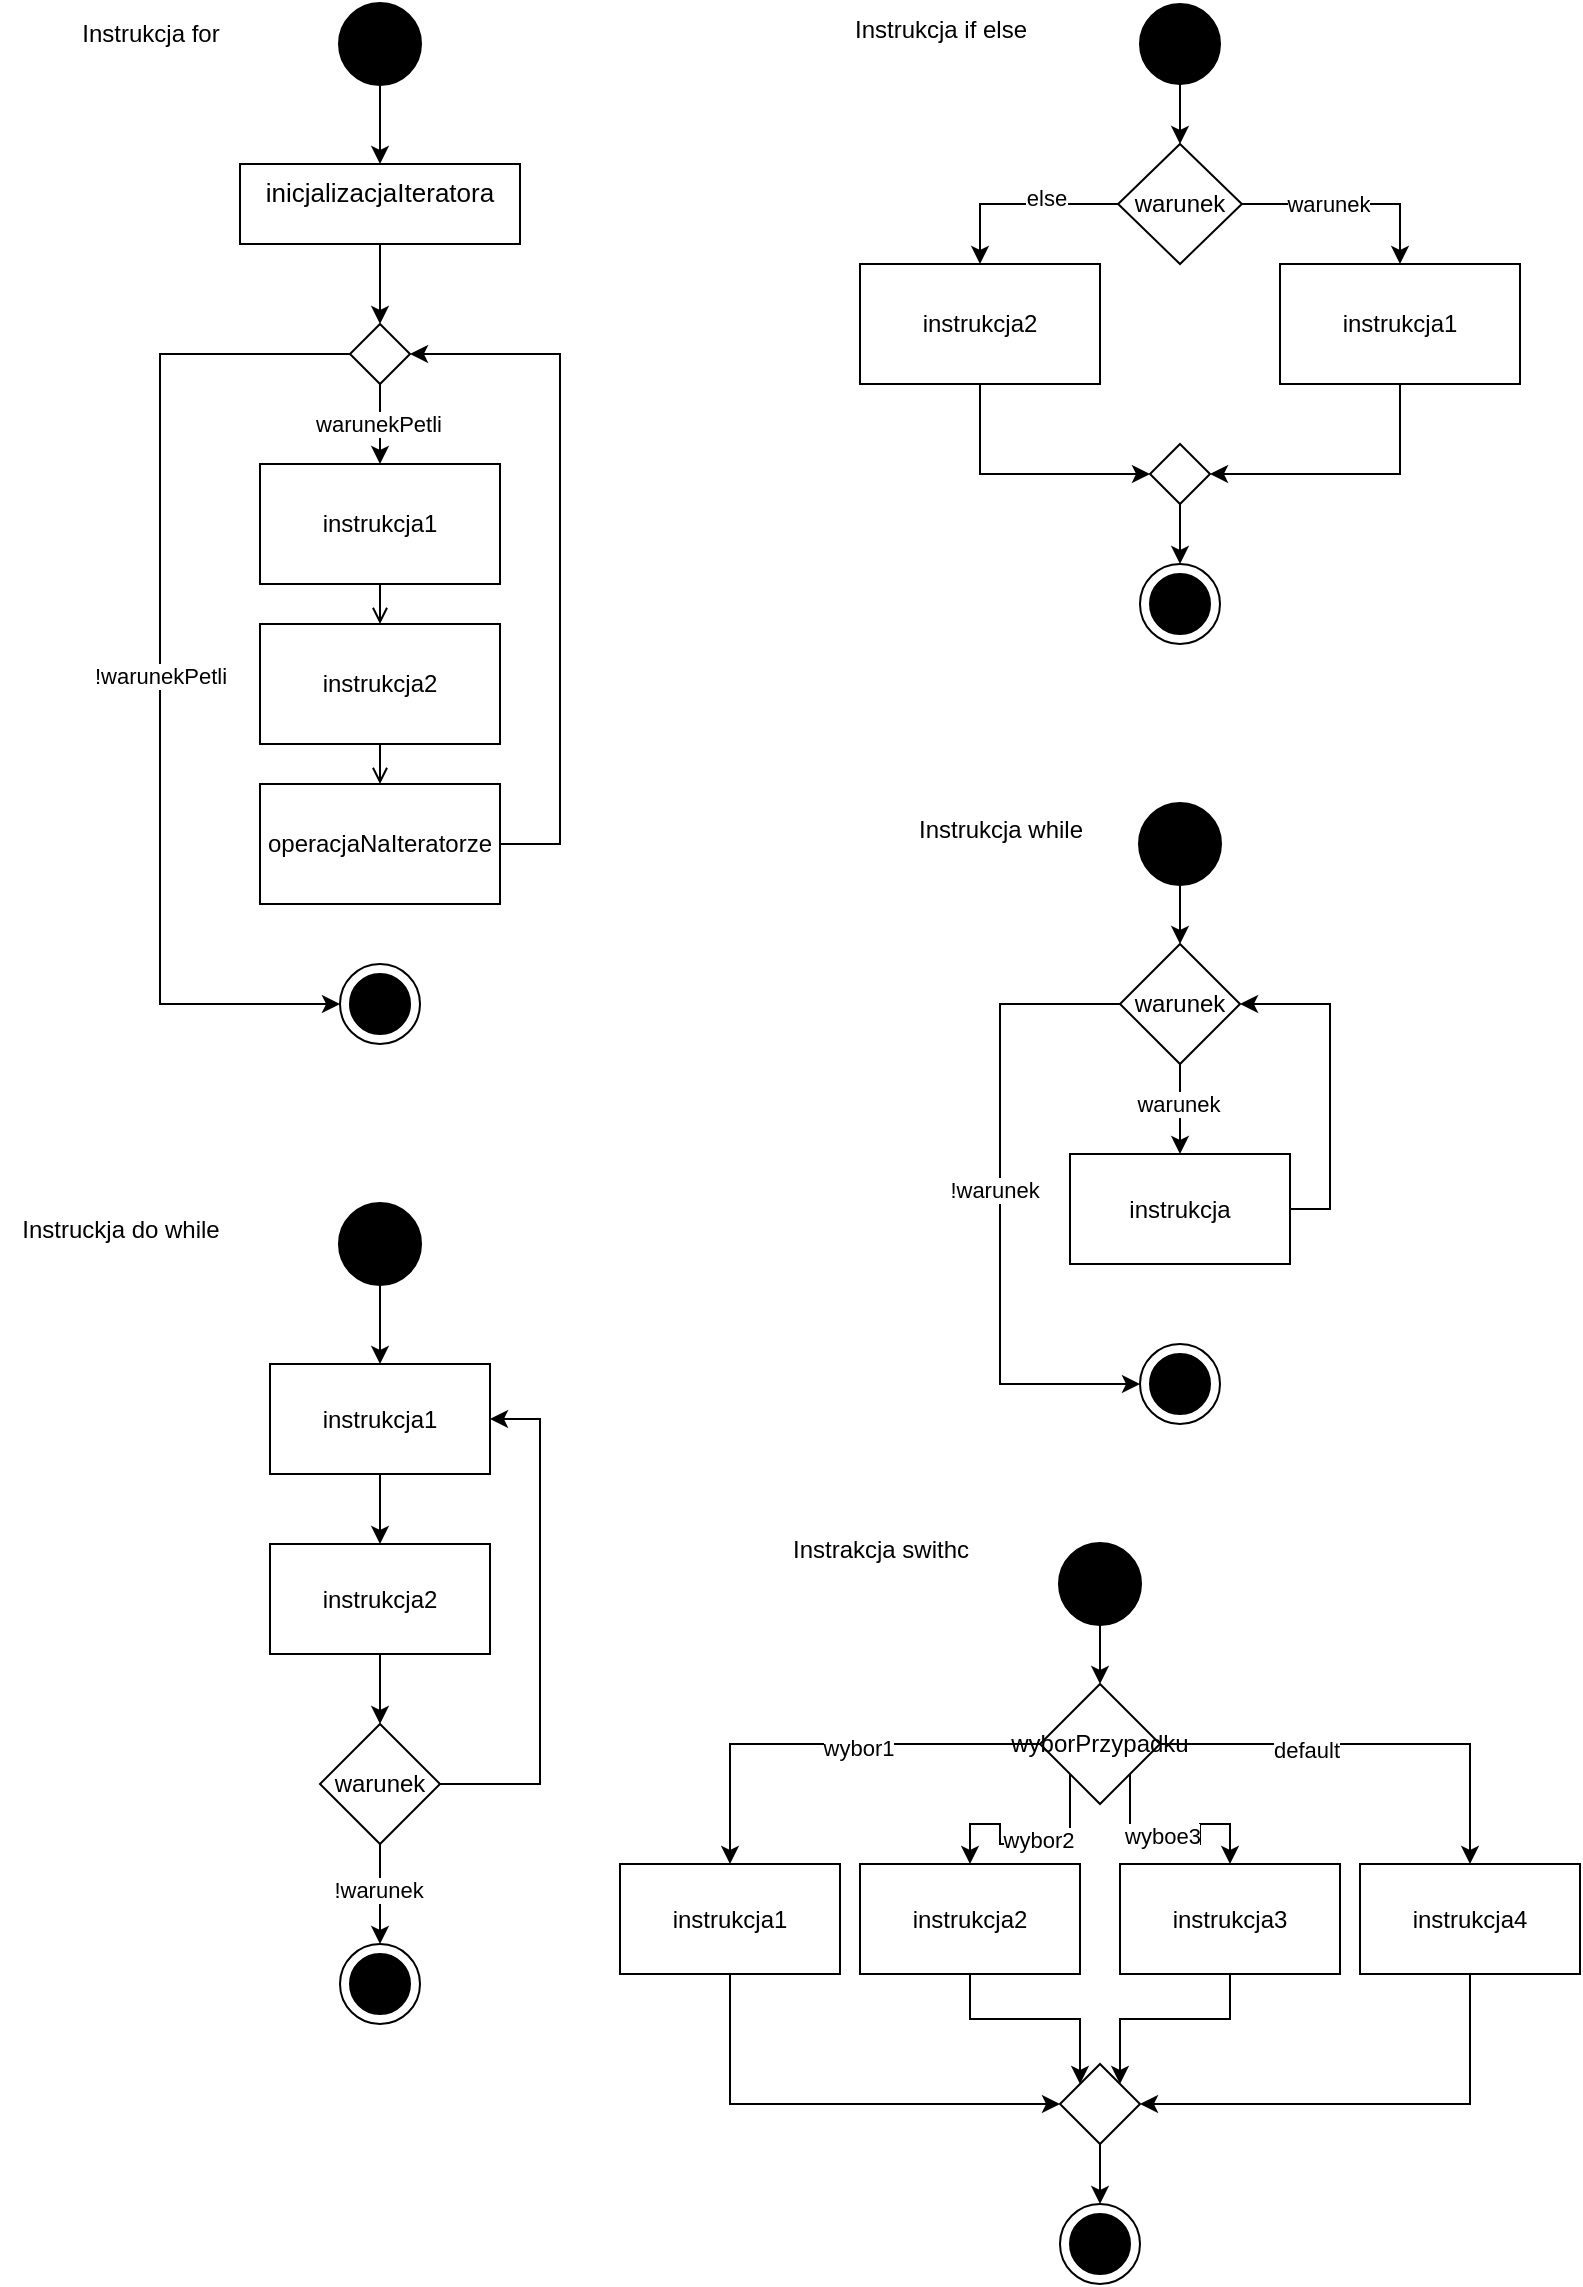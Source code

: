 <mxfile version="26.1.1">
  <diagram name="Strona-1" id="pBPVezJ7uTy5lbkC2F9m">
    <mxGraphModel dx="1290" dy="565" grid="1" gridSize="10" guides="1" tooltips="1" connect="1" arrows="1" fold="1" page="1" pageScale="1" pageWidth="827" pageHeight="1169" math="0" shadow="0">
      <root>
        <mxCell id="0" />
        <mxCell id="1" parent="0" />
        <mxCell id="QbfkkG9WcvJNPJp5oXae-15" style="edgeStyle=orthogonalEdgeStyle;rounded=0;orthogonalLoop=1;jettySize=auto;html=1;exitX=0.5;exitY=1;exitDx=0;exitDy=0;entryX=0.5;entryY=0;entryDx=0;entryDy=0;" parent="1" source="QbfkkG9WcvJNPJp5oXae-1" target="QbfkkG9WcvJNPJp5oXae-2" edge="1">
          <mxGeometry relative="1" as="geometry" />
        </mxCell>
        <mxCell id="QbfkkG9WcvJNPJp5oXae-1" value="" style="shape=ellipse;html=1;fillColor=strokeColor;strokeWidth=2;verticalLabelPosition=bottom;verticalAlignment=top;strokeColor=#000000;fontSize=18;fontColor=#ffffff;" parent="1" vertex="1">
          <mxGeometry x="200" y="10" width="40" height="40" as="geometry" />
        </mxCell>
        <mxCell id="QbfkkG9WcvJNPJp5oXae-18" style="edgeStyle=orthogonalEdgeStyle;rounded=0;orthogonalLoop=1;jettySize=auto;html=1;exitX=0.5;exitY=1;exitDx=0;exitDy=0;entryX=0.5;entryY=0;entryDx=0;entryDy=0;" parent="1" source="QbfkkG9WcvJNPJp5oXae-2" target="QbfkkG9WcvJNPJp5oXae-3" edge="1">
          <mxGeometry relative="1" as="geometry" />
        </mxCell>
        <mxCell id="QbfkkG9WcvJNPJp5oXae-2" value="&lt;div style=&quot;text-align: start; background-color: transparent; font-family: sans-serif;&quot;&gt;&lt;font style=&quot;font-size: 13px;&quot;&gt;inicjalizacjaIteratora&lt;/font&gt;&lt;/div&gt;" style="html=1;align=center;verticalAlign=top;rounded=0;absoluteArcSize=1;arcSize=10;dashed=0;whiteSpace=wrap;" parent="1" vertex="1">
          <mxGeometry x="150" y="90" width="140" height="40" as="geometry" />
        </mxCell>
        <mxCell id="QbfkkG9WcvJNPJp5oXae-21" style="edgeStyle=orthogonalEdgeStyle;rounded=0;orthogonalLoop=1;jettySize=auto;html=1;exitX=0.5;exitY=1;exitDx=0;exitDy=0;entryX=0.5;entryY=0;entryDx=0;entryDy=0;" parent="1" source="QbfkkG9WcvJNPJp5oXae-3" target="QbfkkG9WcvJNPJp5oXae-6" edge="1">
          <mxGeometry relative="1" as="geometry" />
        </mxCell>
        <mxCell id="QbfkkG9WcvJNPJp5oXae-22" value="warunekPetli" style="edgeLabel;html=1;align=center;verticalAlign=middle;resizable=0;points=[];" parent="QbfkkG9WcvJNPJp5oXae-21" vertex="1" connectable="0">
          <mxGeometry x="-0.032" y="-1" relative="1" as="geometry">
            <mxPoint as="offset" />
          </mxGeometry>
        </mxCell>
        <mxCell id="QbfkkG9WcvJNPJp5oXae-3" value="" style="rhombus;" parent="1" vertex="1">
          <mxGeometry x="205" y="170" width="30" height="30" as="geometry" />
        </mxCell>
        <mxCell id="QbfkkG9WcvJNPJp5oXae-6" value="instrukcja1" style="rounded=0;whiteSpace=wrap;html=1;" parent="1" vertex="1">
          <mxGeometry x="160" y="240" width="120" height="60" as="geometry" />
        </mxCell>
        <mxCell id="QbfkkG9WcvJNPJp5oXae-7" value="instrukcja2" style="rounded=0;whiteSpace=wrap;html=1;" parent="1" vertex="1">
          <mxGeometry x="160" y="320" width="120" height="60" as="geometry" />
        </mxCell>
        <mxCell id="QbfkkG9WcvJNPJp5oXae-9" value="" style="html=1;verticalAlign=top;labelBackgroundColor=none;endArrow=open;endFill=0;rounded=0;exitX=0.5;exitY=1;exitDx=0;exitDy=0;entryX=0.5;entryY=0;entryDx=0;entryDy=0;" parent="1" source="QbfkkG9WcvJNPJp5oXae-6" target="QbfkkG9WcvJNPJp5oXae-7" edge="1">
          <mxGeometry width="160" relative="1" as="geometry">
            <mxPoint x="330" y="220" as="sourcePoint" />
            <mxPoint x="490" y="220" as="targetPoint" />
          </mxGeometry>
        </mxCell>
        <mxCell id="QbfkkG9WcvJNPJp5oXae-14" style="edgeStyle=orthogonalEdgeStyle;rounded=0;orthogonalLoop=1;jettySize=auto;html=1;exitX=1;exitY=0.5;exitDx=0;exitDy=0;entryX=1;entryY=0.5;entryDx=0;entryDy=0;" parent="1" source="QbfkkG9WcvJNPJp5oXae-10" target="QbfkkG9WcvJNPJp5oXae-3" edge="1">
          <mxGeometry relative="1" as="geometry">
            <Array as="points">
              <mxPoint x="310" y="430" />
              <mxPoint x="310" y="185" />
            </Array>
          </mxGeometry>
        </mxCell>
        <mxCell id="QbfkkG9WcvJNPJp5oXae-10" value="operacjaNaIteratorze" style="rounded=0;whiteSpace=wrap;html=1;" parent="1" vertex="1">
          <mxGeometry x="160" y="400" width="120" height="60" as="geometry" />
        </mxCell>
        <mxCell id="QbfkkG9WcvJNPJp5oXae-11" value="" style="html=1;verticalAlign=top;labelBackgroundColor=none;endArrow=open;endFill=0;rounded=0;exitX=0.5;exitY=1;exitDx=0;exitDy=0;entryX=0.5;entryY=0;entryDx=0;entryDy=0;" parent="1" source="QbfkkG9WcvJNPJp5oXae-7" target="QbfkkG9WcvJNPJp5oXae-10" edge="1">
          <mxGeometry width="160" relative="1" as="geometry">
            <mxPoint x="330" y="320" as="sourcePoint" />
            <mxPoint x="490" y="320" as="targetPoint" />
          </mxGeometry>
        </mxCell>
        <mxCell id="QbfkkG9WcvJNPJp5oXae-23" value="" style="shape=mxgraph.sysml.actFinal;html=1;verticalLabelPosition=bottom;labelBackgroundColor=#ffffff;verticalAlign=top;" parent="1" vertex="1">
          <mxGeometry x="200" y="490" width="40" height="40" as="geometry" />
        </mxCell>
        <mxCell id="QbfkkG9WcvJNPJp5oXae-26" style="edgeStyle=orthogonalEdgeStyle;rounded=0;orthogonalLoop=1;jettySize=auto;html=1;exitX=0;exitY=0.5;exitDx=0;exitDy=0;entryX=0;entryY=0.5;entryDx=0;entryDy=0;entryPerimeter=0;" parent="1" source="QbfkkG9WcvJNPJp5oXae-3" target="QbfkkG9WcvJNPJp5oXae-23" edge="1">
          <mxGeometry relative="1" as="geometry">
            <Array as="points">
              <mxPoint x="110" y="185" />
              <mxPoint x="110" y="510" />
            </Array>
          </mxGeometry>
        </mxCell>
        <mxCell id="QbfkkG9WcvJNPJp5oXae-27" value="!warunekPetli" style="edgeLabel;html=1;align=center;verticalAlign=middle;resizable=0;points=[];" parent="QbfkkG9WcvJNPJp5oXae-26" vertex="1" connectable="0">
          <mxGeometry x="0.001" relative="1" as="geometry">
            <mxPoint as="offset" />
          </mxGeometry>
        </mxCell>
        <mxCell id="QbfkkG9WcvJNPJp5oXae-28" value="Instrukcja for" style="text;html=1;align=center;verticalAlign=middle;resizable=0;points=[];autosize=1;strokeColor=none;fillColor=none;" parent="1" vertex="1">
          <mxGeometry x="60" y="10" width="90" height="30" as="geometry" />
        </mxCell>
        <mxCell id="QbfkkG9WcvJNPJp5oXae-31" style="edgeStyle=orthogonalEdgeStyle;rounded=0;orthogonalLoop=1;jettySize=auto;html=1;exitX=0.5;exitY=1;exitDx=0;exitDy=0;entryX=0.5;entryY=0;entryDx=0;entryDy=0;" parent="1" source="QbfkkG9WcvJNPJp5oXae-29" target="QbfkkG9WcvJNPJp5oXae-30" edge="1">
          <mxGeometry relative="1" as="geometry" />
        </mxCell>
        <mxCell id="QbfkkG9WcvJNPJp5oXae-29" value="" style="shape=ellipse;html=1;fillColor=strokeColor;fontSize=18;fontColor=#ffffff;" parent="1" vertex="1">
          <mxGeometry x="600" y="10" width="40" height="40" as="geometry" />
        </mxCell>
        <mxCell id="QbfkkG9WcvJNPJp5oXae-33" style="edgeStyle=orthogonalEdgeStyle;rounded=0;orthogonalLoop=1;jettySize=auto;html=1;exitX=1;exitY=0.5;exitDx=0;exitDy=0;entryX=0.5;entryY=0;entryDx=0;entryDy=0;" parent="1" source="QbfkkG9WcvJNPJp5oXae-30" target="QbfkkG9WcvJNPJp5oXae-32" edge="1">
          <mxGeometry relative="1" as="geometry" />
        </mxCell>
        <mxCell id="QbfkkG9WcvJNPJp5oXae-34" value="warunek" style="edgeLabel;html=1;align=center;verticalAlign=middle;resizable=0;points=[];" parent="QbfkkG9WcvJNPJp5oXae-33" vertex="1" connectable="0">
          <mxGeometry x="-0.215" relative="1" as="geometry">
            <mxPoint as="offset" />
          </mxGeometry>
        </mxCell>
        <mxCell id="QbfkkG9WcvJNPJp5oXae-36" style="edgeStyle=orthogonalEdgeStyle;rounded=0;orthogonalLoop=1;jettySize=auto;html=1;exitX=0;exitY=0.5;exitDx=0;exitDy=0;entryX=0.5;entryY=0;entryDx=0;entryDy=0;" parent="1" source="QbfkkG9WcvJNPJp5oXae-30" target="QbfkkG9WcvJNPJp5oXae-35" edge="1">
          <mxGeometry relative="1" as="geometry" />
        </mxCell>
        <mxCell id="QbfkkG9WcvJNPJp5oXae-37" value="else" style="edgeLabel;html=1;align=center;verticalAlign=middle;resizable=0;points=[];" parent="QbfkkG9WcvJNPJp5oXae-36" vertex="1" connectable="0">
          <mxGeometry x="-0.276" y="-3" relative="1" as="geometry">
            <mxPoint as="offset" />
          </mxGeometry>
        </mxCell>
        <mxCell id="QbfkkG9WcvJNPJp5oXae-30" value="warunek" style="rhombus;whiteSpace=wrap;html=1;" parent="1" vertex="1">
          <mxGeometry x="589.06" y="80" width="61.87" height="60" as="geometry" />
        </mxCell>
        <mxCell id="QbfkkG9WcvJNPJp5oXae-46" style="edgeStyle=orthogonalEdgeStyle;rounded=0;orthogonalLoop=1;jettySize=auto;html=1;exitX=0.5;exitY=1;exitDx=0;exitDy=0;entryX=1;entryY=0.5;entryDx=0;entryDy=0;" parent="1" source="QbfkkG9WcvJNPJp5oXae-32" target="QbfkkG9WcvJNPJp5oXae-45" edge="1">
          <mxGeometry relative="1" as="geometry" />
        </mxCell>
        <mxCell id="QbfkkG9WcvJNPJp5oXae-32" value="instrukcja1" style="rounded=0;whiteSpace=wrap;html=1;" parent="1" vertex="1">
          <mxGeometry x="670" y="140" width="120" height="60" as="geometry" />
        </mxCell>
        <mxCell id="QbfkkG9WcvJNPJp5oXae-47" style="edgeStyle=orthogonalEdgeStyle;rounded=0;orthogonalLoop=1;jettySize=auto;html=1;exitX=0.5;exitY=1;exitDx=0;exitDy=0;entryX=0;entryY=0.5;entryDx=0;entryDy=0;" parent="1" source="QbfkkG9WcvJNPJp5oXae-35" target="QbfkkG9WcvJNPJp5oXae-45" edge="1">
          <mxGeometry relative="1" as="geometry" />
        </mxCell>
        <mxCell id="QbfkkG9WcvJNPJp5oXae-35" value="instrukcja2" style="rounded=0;whiteSpace=wrap;html=1;" parent="1" vertex="1">
          <mxGeometry x="460" y="140" width="120" height="60" as="geometry" />
        </mxCell>
        <mxCell id="QbfkkG9WcvJNPJp5oXae-45" value="" style="rhombus;" parent="1" vertex="1">
          <mxGeometry x="605" y="230" width="30" height="30" as="geometry" />
        </mxCell>
        <mxCell id="QbfkkG9WcvJNPJp5oXae-48" value="" style="shape=mxgraph.sysml.actFinal;html=1;verticalLabelPosition=bottom;labelBackgroundColor=#ffffff;verticalAlign=top;" parent="1" vertex="1">
          <mxGeometry x="600" y="290" width="40" height="40" as="geometry" />
        </mxCell>
        <mxCell id="QbfkkG9WcvJNPJp5oXae-49" style="edgeStyle=orthogonalEdgeStyle;rounded=0;orthogonalLoop=1;jettySize=auto;html=1;exitX=0.5;exitY=1;exitDx=0;exitDy=0;entryX=0.5;entryY=0;entryDx=0;entryDy=0;entryPerimeter=0;" parent="1" source="QbfkkG9WcvJNPJp5oXae-45" target="QbfkkG9WcvJNPJp5oXae-48" edge="1">
          <mxGeometry relative="1" as="geometry" />
        </mxCell>
        <mxCell id="QbfkkG9WcvJNPJp5oXae-50" value="Instrukcja if else" style="text;html=1;align=center;verticalAlign=middle;resizable=0;points=[];autosize=1;strokeColor=none;fillColor=none;" parent="1" vertex="1">
          <mxGeometry x="445" y="8" width="110" height="30" as="geometry" />
        </mxCell>
        <mxCell id="QbfkkG9WcvJNPJp5oXae-51" value="" style="shape=mxgraph.sysml.actFinal;html=1;verticalLabelPosition=bottom;labelBackgroundColor=#ffffff;verticalAlign=top;" parent="1" vertex="1">
          <mxGeometry x="600" y="680" width="40" height="40" as="geometry" />
        </mxCell>
        <mxCell id="QbfkkG9WcvJNPJp5oXae-54" style="edgeStyle=orthogonalEdgeStyle;rounded=0;orthogonalLoop=1;jettySize=auto;html=1;exitX=0.5;exitY=1;exitDx=0;exitDy=0;entryX=0.5;entryY=0;entryDx=0;entryDy=0;" parent="1" source="QbfkkG9WcvJNPJp5oXae-52" target="QbfkkG9WcvJNPJp5oXae-53" edge="1">
          <mxGeometry relative="1" as="geometry" />
        </mxCell>
        <mxCell id="QbfkkG9WcvJNPJp5oXae-52" value="" style="shape=ellipse;html=1;fillColor=strokeColor;strokeWidth=2;verticalLabelPosition=bottom;verticalAlignment=top;perimeter=ellipsePerimeter;" parent="1" vertex="1">
          <mxGeometry x="600" y="410" width="40" height="40" as="geometry" />
        </mxCell>
        <mxCell id="QbfkkG9WcvJNPJp5oXae-56" style="edgeStyle=orthogonalEdgeStyle;rounded=0;orthogonalLoop=1;jettySize=auto;html=1;exitX=0.5;exitY=1;exitDx=0;exitDy=0;entryX=0.5;entryY=0;entryDx=0;entryDy=0;" parent="1" source="QbfkkG9WcvJNPJp5oXae-53" target="QbfkkG9WcvJNPJp5oXae-55" edge="1">
          <mxGeometry relative="1" as="geometry" />
        </mxCell>
        <mxCell id="QbfkkG9WcvJNPJp5oXae-57" value="warunek" style="edgeLabel;html=1;align=center;verticalAlign=middle;resizable=0;points=[];" parent="QbfkkG9WcvJNPJp5oXae-56" vertex="1" connectable="0">
          <mxGeometry x="-0.12" y="-1" relative="1" as="geometry">
            <mxPoint as="offset" />
          </mxGeometry>
        </mxCell>
        <mxCell id="QbfkkG9WcvJNPJp5oXae-53" value="warunek" style="rhombus;whiteSpace=wrap;html=1;" parent="1" vertex="1">
          <mxGeometry x="590.0" y="480" width="60" height="60" as="geometry" />
        </mxCell>
        <mxCell id="QbfkkG9WcvJNPJp5oXae-58" style="edgeStyle=orthogonalEdgeStyle;rounded=0;orthogonalLoop=1;jettySize=auto;html=1;exitX=1;exitY=0.5;exitDx=0;exitDy=0;entryX=1;entryY=0.5;entryDx=0;entryDy=0;" parent="1" source="QbfkkG9WcvJNPJp5oXae-55" target="QbfkkG9WcvJNPJp5oXae-53" edge="1">
          <mxGeometry relative="1" as="geometry" />
        </mxCell>
        <mxCell id="QbfkkG9WcvJNPJp5oXae-55" value="instrukcja" style="rounded=0;whiteSpace=wrap;html=1;" parent="1" vertex="1">
          <mxGeometry x="565" y="585" width="110" height="55" as="geometry" />
        </mxCell>
        <mxCell id="QbfkkG9WcvJNPJp5oXae-59" style="edgeStyle=orthogonalEdgeStyle;rounded=0;orthogonalLoop=1;jettySize=auto;html=1;exitX=0;exitY=0.5;exitDx=0;exitDy=0;entryX=0;entryY=0.5;entryDx=0;entryDy=0;entryPerimeter=0;" parent="1" source="QbfkkG9WcvJNPJp5oXae-53" target="QbfkkG9WcvJNPJp5oXae-51" edge="1">
          <mxGeometry relative="1" as="geometry">
            <Array as="points">
              <mxPoint x="530" y="510" />
              <mxPoint x="530" y="700" />
            </Array>
          </mxGeometry>
        </mxCell>
        <mxCell id="QbfkkG9WcvJNPJp5oXae-60" value="!warunek" style="edgeLabel;html=1;align=center;verticalAlign=middle;resizable=0;points=[];" parent="QbfkkG9WcvJNPJp5oXae-59" vertex="1" connectable="0">
          <mxGeometry x="-0.045" y="-3" relative="1" as="geometry">
            <mxPoint as="offset" />
          </mxGeometry>
        </mxCell>
        <mxCell id="QbfkkG9WcvJNPJp5oXae-62" value="Instrukcja while" style="text;html=1;align=center;verticalAlign=middle;resizable=0;points=[];autosize=1;strokeColor=none;fillColor=none;" parent="1" vertex="1">
          <mxGeometry x="475" y="408" width="110" height="30" as="geometry" />
        </mxCell>
        <mxCell id="QbfkkG9WcvJNPJp5oXae-66" style="edgeStyle=orthogonalEdgeStyle;rounded=0;orthogonalLoop=1;jettySize=auto;html=1;exitX=0.5;exitY=1;exitDx=0;exitDy=0;entryX=0.5;entryY=0;entryDx=0;entryDy=0;" parent="1" source="QbfkkG9WcvJNPJp5oXae-63" target="QbfkkG9WcvJNPJp5oXae-65" edge="1">
          <mxGeometry relative="1" as="geometry" />
        </mxCell>
        <mxCell id="QbfkkG9WcvJNPJp5oXae-63" value="" style="shape=ellipse;html=1;fillColor=strokeColor;strokeWidth=2;verticalLabelPosition=bottom;verticalAlignment=top;perimeter=ellipsePerimeter;" parent="1" vertex="1">
          <mxGeometry x="200" y="610" width="40" height="40" as="geometry" />
        </mxCell>
        <mxCell id="QbfkkG9WcvJNPJp5oXae-64" value="" style="shape=mxgraph.sysml.actFinal;html=1;verticalLabelPosition=bottom;labelBackgroundColor=#ffffff;verticalAlign=top;" parent="1" vertex="1">
          <mxGeometry x="200" y="980" width="40" height="40" as="geometry" />
        </mxCell>
        <mxCell id="QbfkkG9WcvJNPJp5oXae-68" style="edgeStyle=orthogonalEdgeStyle;rounded=0;orthogonalLoop=1;jettySize=auto;html=1;exitX=0.5;exitY=1;exitDx=0;exitDy=0;entryX=0.5;entryY=0;entryDx=0;entryDy=0;" parent="1" source="QbfkkG9WcvJNPJp5oXae-65" target="QbfkkG9WcvJNPJp5oXae-67" edge="1">
          <mxGeometry relative="1" as="geometry" />
        </mxCell>
        <mxCell id="QbfkkG9WcvJNPJp5oXae-65" value="instrukcja1" style="rounded=0;whiteSpace=wrap;html=1;" parent="1" vertex="1">
          <mxGeometry x="165" y="690" width="110" height="55" as="geometry" />
        </mxCell>
        <mxCell id="QbfkkG9WcvJNPJp5oXae-70" style="edgeStyle=orthogonalEdgeStyle;rounded=0;orthogonalLoop=1;jettySize=auto;html=1;exitX=0.5;exitY=1;exitDx=0;exitDy=0;entryX=0.5;entryY=0;entryDx=0;entryDy=0;" parent="1" source="QbfkkG9WcvJNPJp5oXae-67" target="QbfkkG9WcvJNPJp5oXae-69" edge="1">
          <mxGeometry relative="1" as="geometry" />
        </mxCell>
        <mxCell id="QbfkkG9WcvJNPJp5oXae-67" value="instrukcja2" style="rounded=0;whiteSpace=wrap;html=1;" parent="1" vertex="1">
          <mxGeometry x="165" y="780" width="110" height="55" as="geometry" />
        </mxCell>
        <mxCell id="QbfkkG9WcvJNPJp5oXae-71" style="edgeStyle=orthogonalEdgeStyle;rounded=0;orthogonalLoop=1;jettySize=auto;html=1;exitX=1;exitY=0.5;exitDx=0;exitDy=0;entryX=1;entryY=0.5;entryDx=0;entryDy=0;" parent="1" source="QbfkkG9WcvJNPJp5oXae-69" target="QbfkkG9WcvJNPJp5oXae-65" edge="1">
          <mxGeometry relative="1" as="geometry">
            <Array as="points">
              <mxPoint x="300" y="900" />
              <mxPoint x="300" y="718" />
            </Array>
          </mxGeometry>
        </mxCell>
        <mxCell id="QbfkkG9WcvJNPJp5oXae-69" value="warunek" style="rhombus;whiteSpace=wrap;html=1;" parent="1" vertex="1">
          <mxGeometry x="190" y="870" width="60" height="60" as="geometry" />
        </mxCell>
        <mxCell id="QbfkkG9WcvJNPJp5oXae-72" style="edgeStyle=orthogonalEdgeStyle;rounded=0;orthogonalLoop=1;jettySize=auto;html=1;exitX=0.5;exitY=1;exitDx=0;exitDy=0;entryX=0.5;entryY=0;entryDx=0;entryDy=0;entryPerimeter=0;" parent="1" source="QbfkkG9WcvJNPJp5oXae-69" target="QbfkkG9WcvJNPJp5oXae-64" edge="1">
          <mxGeometry relative="1" as="geometry" />
        </mxCell>
        <mxCell id="QbfkkG9WcvJNPJp5oXae-73" value="!warunek" style="edgeLabel;html=1;align=center;verticalAlign=middle;resizable=0;points=[];" parent="QbfkkG9WcvJNPJp5oXae-72" vertex="1" connectable="0">
          <mxGeometry x="-0.088" y="-1" relative="1" as="geometry">
            <mxPoint as="offset" />
          </mxGeometry>
        </mxCell>
        <mxCell id="QbfkkG9WcvJNPJp5oXae-78" style="edgeStyle=orthogonalEdgeStyle;rounded=0;orthogonalLoop=1;jettySize=auto;html=1;exitX=0.5;exitY=1;exitDx=0;exitDy=0;entryX=0.5;entryY=0;entryDx=0;entryDy=0;" parent="1" source="QbfkkG9WcvJNPJp5oXae-74" target="QbfkkG9WcvJNPJp5oXae-77" edge="1">
          <mxGeometry relative="1" as="geometry" />
        </mxCell>
        <mxCell id="QbfkkG9WcvJNPJp5oXae-74" value="" style="shape=ellipse;html=1;fillColor=strokeColor;strokeWidth=2;verticalLabelPosition=bottom;verticalAlignment=top;perimeter=ellipsePerimeter;" parent="1" vertex="1">
          <mxGeometry x="560" y="780" width="40" height="40" as="geometry" />
        </mxCell>
        <mxCell id="QbfkkG9WcvJNPJp5oXae-75" value="Instruckja do while" style="text;html=1;align=center;verticalAlign=middle;resizable=0;points=[];autosize=1;strokeColor=none;fillColor=none;" parent="1" vertex="1">
          <mxGeometry x="30" y="608" width="120" height="30" as="geometry" />
        </mxCell>
        <mxCell id="QbfkkG9WcvJNPJp5oXae-83" style="edgeStyle=orthogonalEdgeStyle;rounded=0;orthogonalLoop=1;jettySize=auto;html=1;exitX=0;exitY=0.5;exitDx=0;exitDy=0;entryX=0.5;entryY=0;entryDx=0;entryDy=0;" parent="1" source="QbfkkG9WcvJNPJp5oXae-77" target="QbfkkG9WcvJNPJp5oXae-79" edge="1">
          <mxGeometry relative="1" as="geometry" />
        </mxCell>
        <mxCell id="QbfkkG9WcvJNPJp5oXae-87" value="wybor1" style="edgeLabel;html=1;align=center;verticalAlign=middle;resizable=0;points=[];" parent="QbfkkG9WcvJNPJp5oXae-83" vertex="1" connectable="0">
          <mxGeometry x="-0.152" y="2" relative="1" as="geometry">
            <mxPoint as="offset" />
          </mxGeometry>
        </mxCell>
        <mxCell id="QbfkkG9WcvJNPJp5oXae-84" style="edgeStyle=orthogonalEdgeStyle;rounded=0;orthogonalLoop=1;jettySize=auto;html=1;exitX=0;exitY=1;exitDx=0;exitDy=0;entryX=0.5;entryY=0;entryDx=0;entryDy=0;" parent="1" source="QbfkkG9WcvJNPJp5oXae-77" target="QbfkkG9WcvJNPJp5oXae-80" edge="1">
          <mxGeometry relative="1" as="geometry" />
        </mxCell>
        <mxCell id="QbfkkG9WcvJNPJp5oXae-89" value="wybor2" style="edgeLabel;html=1;align=center;verticalAlign=middle;resizable=0;points=[];" parent="QbfkkG9WcvJNPJp5oXae-84" vertex="1" connectable="0">
          <mxGeometry x="-0.11" y="-2" relative="1" as="geometry">
            <mxPoint as="offset" />
          </mxGeometry>
        </mxCell>
        <mxCell id="QbfkkG9WcvJNPJp5oXae-85" style="edgeStyle=orthogonalEdgeStyle;rounded=0;orthogonalLoop=1;jettySize=auto;html=1;exitX=1;exitY=1;exitDx=0;exitDy=0;entryX=0.5;entryY=0;entryDx=0;entryDy=0;" parent="1" source="QbfkkG9WcvJNPJp5oXae-77" target="QbfkkG9WcvJNPJp5oXae-81" edge="1">
          <mxGeometry relative="1" as="geometry" />
        </mxCell>
        <mxCell id="QbfkkG9WcvJNPJp5oXae-90" value="wyboe3" style="edgeLabel;html=1;align=center;verticalAlign=middle;resizable=0;points=[];" parent="QbfkkG9WcvJNPJp5oXae-85" vertex="1" connectable="0">
          <mxGeometry x="-0.117" y="4" relative="1" as="geometry">
            <mxPoint as="offset" />
          </mxGeometry>
        </mxCell>
        <mxCell id="QbfkkG9WcvJNPJp5oXae-86" style="edgeStyle=orthogonalEdgeStyle;rounded=0;orthogonalLoop=1;jettySize=auto;html=1;exitX=1;exitY=0.5;exitDx=0;exitDy=0;entryX=0.5;entryY=0;entryDx=0;entryDy=0;" parent="1" source="QbfkkG9WcvJNPJp5oXae-77" target="QbfkkG9WcvJNPJp5oXae-82" edge="1">
          <mxGeometry relative="1" as="geometry" />
        </mxCell>
        <mxCell id="QbfkkG9WcvJNPJp5oXae-91" value="default" style="edgeLabel;html=1;align=center;verticalAlign=middle;resizable=0;points=[];" parent="QbfkkG9WcvJNPJp5oXae-86" vertex="1" connectable="0">
          <mxGeometry x="-0.323" y="-3" relative="1" as="geometry">
            <mxPoint as="offset" />
          </mxGeometry>
        </mxCell>
        <mxCell id="QbfkkG9WcvJNPJp5oXae-77" value="wyborPrzypadku" style="rhombus;whiteSpace=wrap;html=1;" parent="1" vertex="1">
          <mxGeometry x="550" y="850" width="60" height="60" as="geometry" />
        </mxCell>
        <mxCell id="QbfkkG9WcvJNPJp5oXae-94" style="edgeStyle=orthogonalEdgeStyle;rounded=0;orthogonalLoop=1;jettySize=auto;html=1;exitX=0.5;exitY=1;exitDx=0;exitDy=0;entryX=0;entryY=0.5;entryDx=0;entryDy=0;" parent="1" source="QbfkkG9WcvJNPJp5oXae-79" target="QbfkkG9WcvJNPJp5oXae-92" edge="1">
          <mxGeometry relative="1" as="geometry" />
        </mxCell>
        <mxCell id="QbfkkG9WcvJNPJp5oXae-79" value="instrukcja1" style="rounded=0;whiteSpace=wrap;html=1;" parent="1" vertex="1">
          <mxGeometry x="340" y="940" width="110" height="55" as="geometry" />
        </mxCell>
        <mxCell id="QbfkkG9WcvJNPJp5oXae-95" style="edgeStyle=orthogonalEdgeStyle;rounded=0;orthogonalLoop=1;jettySize=auto;html=1;exitX=0.5;exitY=1;exitDx=0;exitDy=0;entryX=0;entryY=0;entryDx=0;entryDy=0;" parent="1" source="QbfkkG9WcvJNPJp5oXae-80" target="QbfkkG9WcvJNPJp5oXae-92" edge="1">
          <mxGeometry relative="1" as="geometry" />
        </mxCell>
        <mxCell id="QbfkkG9WcvJNPJp5oXae-80" value="instrukcja2" style="rounded=0;whiteSpace=wrap;html=1;" parent="1" vertex="1">
          <mxGeometry x="460" y="940" width="110" height="55" as="geometry" />
        </mxCell>
        <mxCell id="QbfkkG9WcvJNPJp5oXae-96" style="edgeStyle=orthogonalEdgeStyle;rounded=0;orthogonalLoop=1;jettySize=auto;html=1;exitX=0.5;exitY=1;exitDx=0;exitDy=0;entryX=1;entryY=0;entryDx=0;entryDy=0;" parent="1" source="QbfkkG9WcvJNPJp5oXae-81" target="QbfkkG9WcvJNPJp5oXae-92" edge="1">
          <mxGeometry relative="1" as="geometry" />
        </mxCell>
        <mxCell id="QbfkkG9WcvJNPJp5oXae-81" value="instrukcja3" style="rounded=0;whiteSpace=wrap;html=1;" parent="1" vertex="1">
          <mxGeometry x="590" y="940" width="110" height="55" as="geometry" />
        </mxCell>
        <mxCell id="QbfkkG9WcvJNPJp5oXae-97" style="edgeStyle=orthogonalEdgeStyle;rounded=0;orthogonalLoop=1;jettySize=auto;html=1;exitX=0.5;exitY=1;exitDx=0;exitDy=0;entryX=1;entryY=0.5;entryDx=0;entryDy=0;" parent="1" source="QbfkkG9WcvJNPJp5oXae-82" target="QbfkkG9WcvJNPJp5oXae-92" edge="1">
          <mxGeometry relative="1" as="geometry" />
        </mxCell>
        <mxCell id="QbfkkG9WcvJNPJp5oXae-82" value="instrukcja4" style="rounded=0;whiteSpace=wrap;html=1;" parent="1" vertex="1">
          <mxGeometry x="710" y="940" width="110" height="55" as="geometry" />
        </mxCell>
        <mxCell id="QbfkkG9WcvJNPJp5oXae-92" value="" style="rhombus;" parent="1" vertex="1">
          <mxGeometry x="560" y="1040" width="40" height="40" as="geometry" />
        </mxCell>
        <mxCell id="QbfkkG9WcvJNPJp5oXae-98" value="Instrakcja swithc" style="text;html=1;align=center;verticalAlign=middle;resizable=0;points=[];autosize=1;strokeColor=none;fillColor=none;" parent="1" vertex="1">
          <mxGeometry x="415" y="768" width="110" height="30" as="geometry" />
        </mxCell>
        <mxCell id="QbfkkG9WcvJNPJp5oXae-99" value="" style="shape=mxgraph.sysml.actFinal;html=1;verticalLabelPosition=bottom;labelBackgroundColor=#ffffff;verticalAlign=top;" parent="1" vertex="1">
          <mxGeometry x="560" y="1110" width="40" height="40" as="geometry" />
        </mxCell>
        <mxCell id="QbfkkG9WcvJNPJp5oXae-100" style="edgeStyle=orthogonalEdgeStyle;rounded=0;orthogonalLoop=1;jettySize=auto;html=1;exitX=0.5;exitY=1;exitDx=0;exitDy=0;entryX=0.5;entryY=0;entryDx=0;entryDy=0;entryPerimeter=0;" parent="1" source="QbfkkG9WcvJNPJp5oXae-92" target="QbfkkG9WcvJNPJp5oXae-99" edge="1">
          <mxGeometry relative="1" as="geometry" />
        </mxCell>
      </root>
    </mxGraphModel>
  </diagram>
</mxfile>
